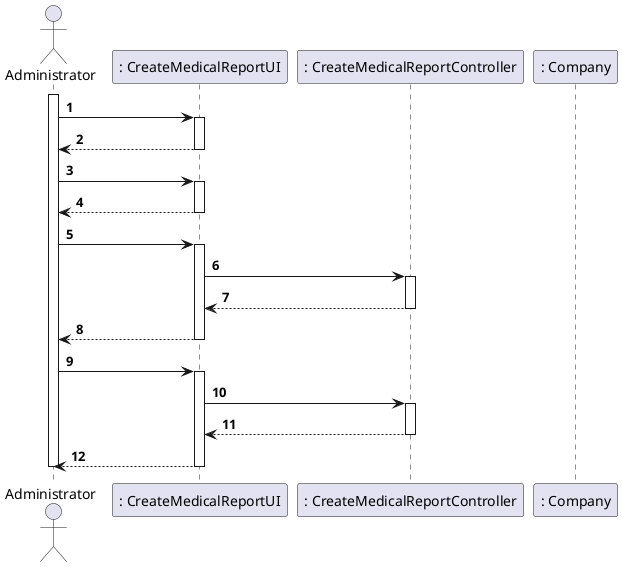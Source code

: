 @startuml
autonumber
'hide footbox
actor "Administrator" as Adm

participant ": CreateMedicalReportUI" as UI
participant ": CreateMedicalReportController" as CTRL
participant ": Company" as Comp


activate Adm
Adm -> UI :
activate UI
UI --> Adm :
deactivate UI

Adm -> UI :
activate UI

UI --> Adm :
deactivate UI

Adm -> UI :
activate UI

UI -> CTRL :
activate CTRL

CTRL --> UI:
deactivate CTRL
UI --> Adm :
deactivate UI
Adm -> UI:
activate UI
UI -> CTRL:
activate CTRL

CTRL --> UI:
deactivate CTRL
UI --> Adm :
deactivate UI

deactivate Adm




@enduml